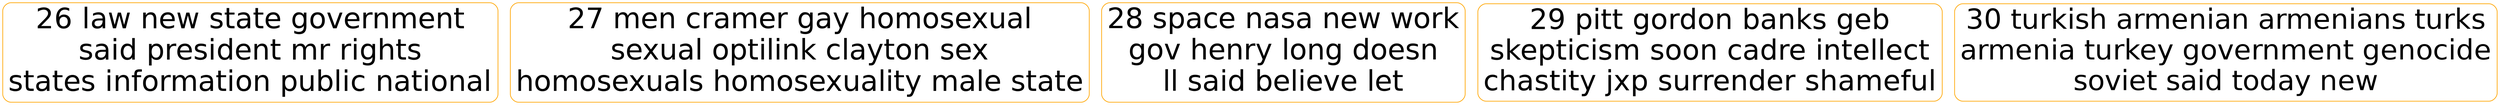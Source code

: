 digraph G {
graph [fontname = "helvetica"];node [fontname = "helvetica"];edge [fontname = "helvetica"];ranksep=2.8;
"3_26" [ rank =3,fontsize =41.861, shape=box, style="rounded", color=orange, label="26 law new state government
said president mr rights
states information public national"]
"3_27" [ rank =3,fontsize =41.727, shape=box, style="rounded", color=orange, label="27 men cramer gay homosexual
sexual optilink clayton sex
homosexuals homosexuality male state"]
"3_28" [ rank =3,fontsize =41.5412, shape=box, style="rounded", color=orange, label="28 space nasa new work
gov henry long doesn
ll said believe let"]
"3_29" [ rank =3,fontsize =41.3511, shape=box, style="rounded", color=orange, label="29 pitt gordon banks geb
skepticism soon cadre intellect
chastity jxp surrender shameful"]
"3_30" [ rank =3,fontsize =40.911, shape=box, style="rounded", color=orange, label="30 turkish armenian armenians turks
armenia turkey government genocide
soviet said today new"]
{rank=same;}{rank=same;}{rank=same; "3_26" "3_27" "3_28" "3_29" "3_30"}{rank=same;}{rank=same;}}